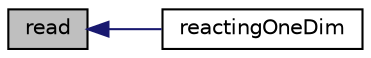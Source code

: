 digraph "read"
{
  bgcolor="transparent";
  edge [fontname="Helvetica",fontsize="10",labelfontname="Helvetica",labelfontsize="10"];
  node [fontname="Helvetica",fontsize="10",shape=record];
  rankdir="LR";
  Node144 [label="read",height=0.2,width=0.4,color="black", fillcolor="grey75", style="filled", fontcolor="black"];
  Node144 -> Node145 [dir="back",color="midnightblue",fontsize="10",style="solid",fontname="Helvetica"];
  Node145 [label="reactingOneDim",height=0.2,width=0.4,color="black",URL="$a30053.html#aff6532b6be3b46bb2b8e54e87dad9934",tooltip="Construct from type name and mesh. "];
}

